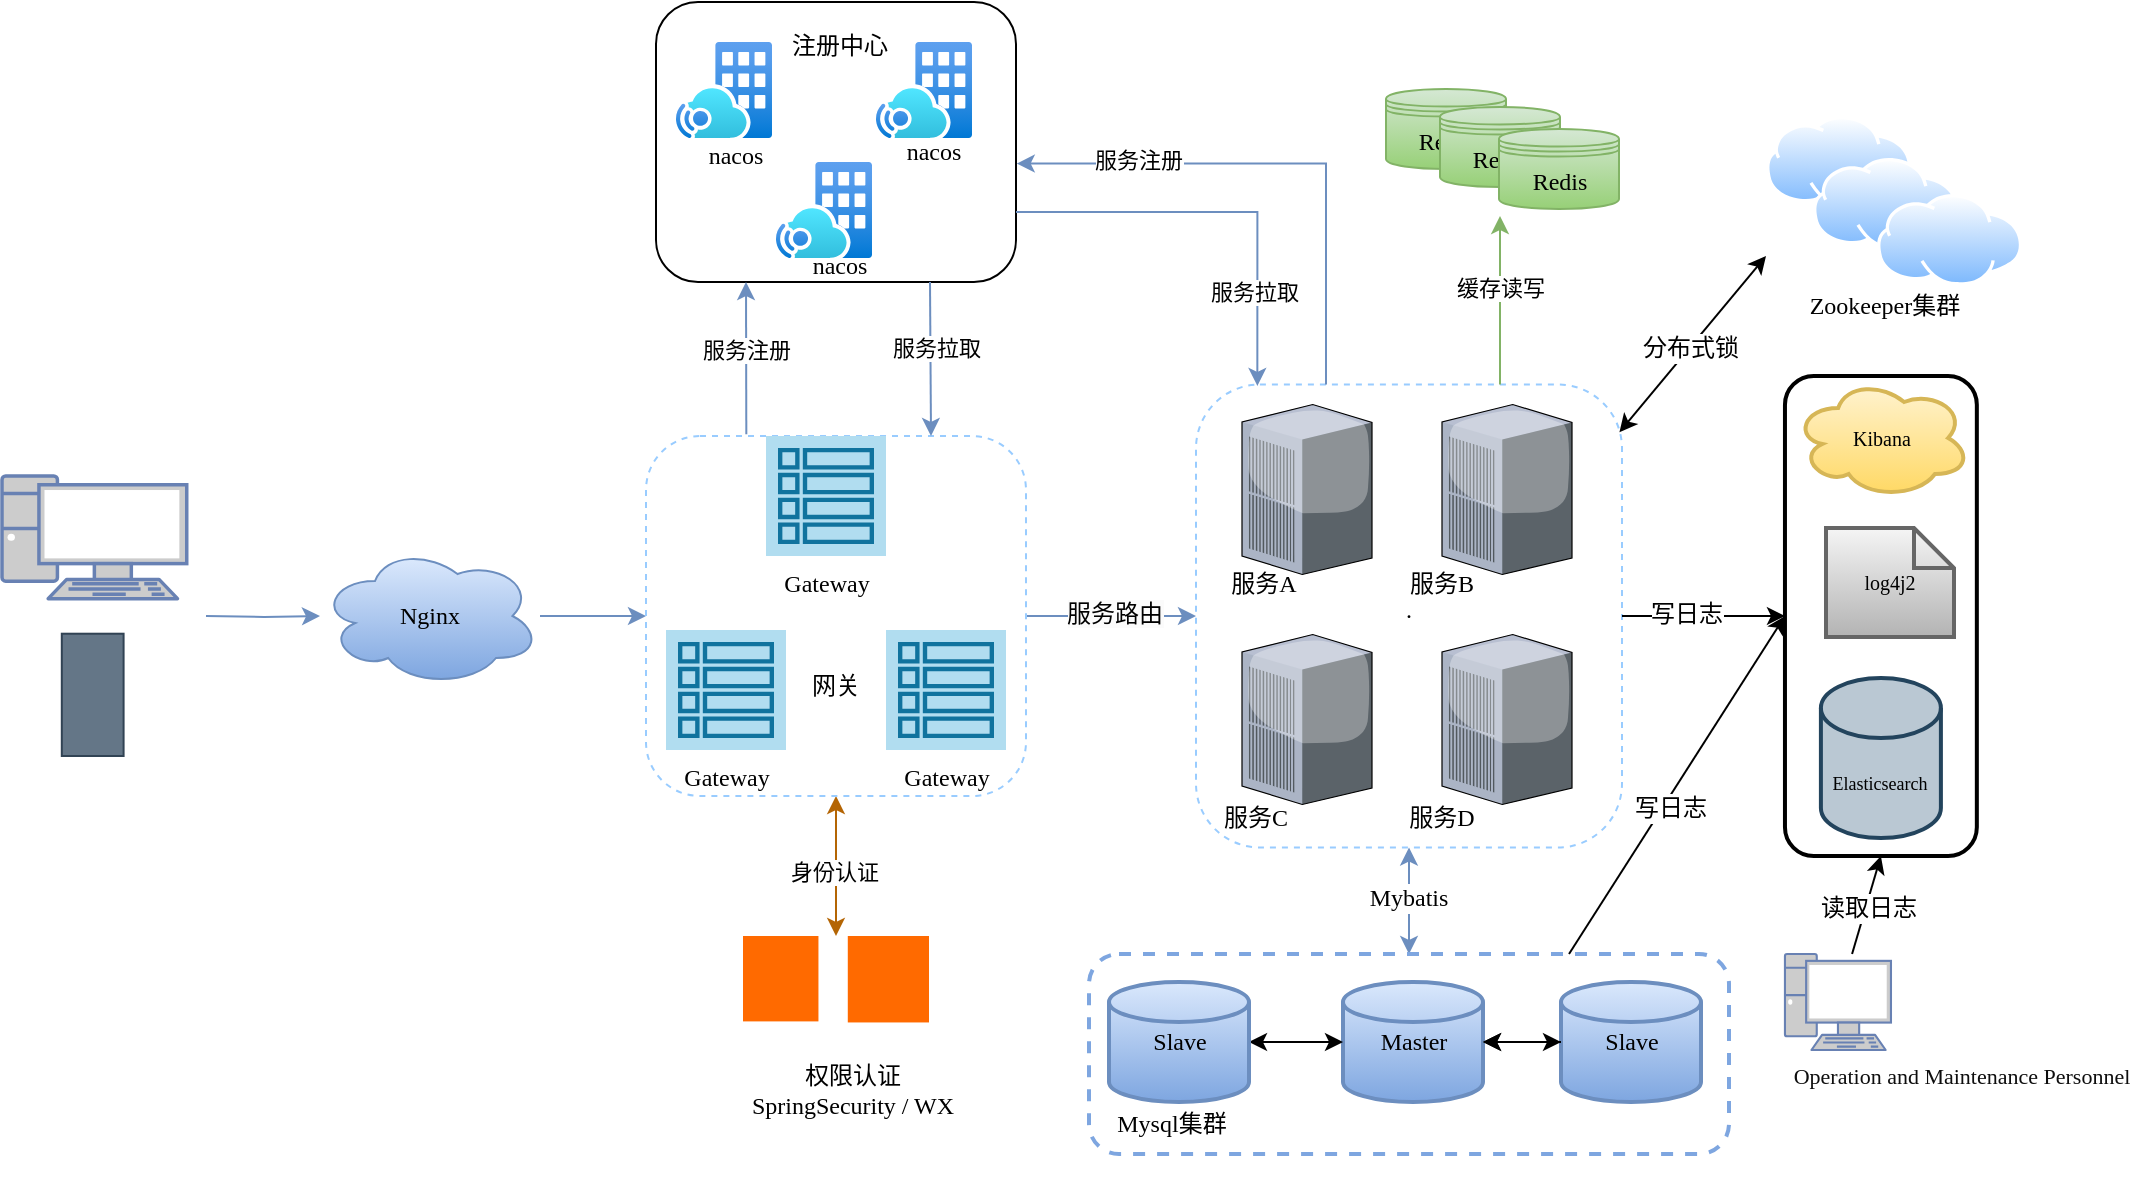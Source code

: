 <mxfile version="26.0.14">
  <diagram name="第 1 页" id="3Fu6Cyum_ohwxmZfArsV">
    <mxGraphModel dx="928" dy="1637" grid="1" gridSize="10" guides="1" tooltips="1" connect="1" arrows="1" fold="1" page="1" pageScale="1" pageWidth="827" pageHeight="1169" math="0" shadow="0">
      <root>
        <mxCell id="0" />
        <mxCell id="1" parent="0" />
        <mxCell id="ql2Fjk31QtfPR9bqJzKU-95" style="edgeStyle=orthogonalEdgeStyle;rounded=0;orthogonalLoop=1;jettySize=auto;html=1;fillColor=#dae8fc;gradientColor=#7ea6e0;strokeColor=#6c8ebf;fontFamily=Times New Roman;" parent="1" target="ql2Fjk31QtfPR9bqJzKU-9" edge="1">
          <mxGeometry relative="1" as="geometry">
            <mxPoint x="270" y="160" as="sourcePoint" />
          </mxGeometry>
        </mxCell>
        <mxCell id="ql2Fjk31QtfPR9bqJzKU-96" style="edgeStyle=orthogonalEdgeStyle;rounded=0;orthogonalLoop=1;jettySize=auto;html=1;entryX=0;entryY=0.5;entryDx=0;entryDy=0;fillColor=#dae8fc;gradientColor=#7ea6e0;strokeColor=#6c8ebf;fontFamily=Times New Roman;" parent="1" source="ql2Fjk31QtfPR9bqJzKU-9" target="ql2Fjk31QtfPR9bqJzKU-11" edge="1">
          <mxGeometry relative="1" as="geometry" />
        </mxCell>
        <mxCell id="ql2Fjk31QtfPR9bqJzKU-9" value="Nginx" style="ellipse;shape=cloud;whiteSpace=wrap;html=1;fillColor=#dae8fc;strokeColor=#6c8ebf;gradientColor=#7ea6e0;fontFamily=Times New Roman;" parent="1" vertex="1">
          <mxGeometry x="327" y="125" width="110" height="70" as="geometry" />
        </mxCell>
        <mxCell id="ql2Fjk31QtfPR9bqJzKU-20" style="rounded=0;orthogonalLoop=1;jettySize=auto;html=1;startArrow=classic;startFill=1;fillColor=#fad7ac;strokeColor=#b46504;fontFamily=Times New Roman;" parent="1" source="ql2Fjk31QtfPR9bqJzKU-11" edge="1">
          <mxGeometry relative="1" as="geometry">
            <mxPoint x="585" y="320" as="targetPoint" />
          </mxGeometry>
        </mxCell>
        <mxCell id="ql2Fjk31QtfPR9bqJzKU-100" value="身份认证" style="edgeLabel;html=1;align=center;verticalAlign=middle;resizable=0;points=[];fontFamily=宋体;" parent="ql2Fjk31QtfPR9bqJzKU-20" vertex="1" connectable="0">
          <mxGeometry x="0.092" y="-1" relative="1" as="geometry">
            <mxPoint as="offset" />
          </mxGeometry>
        </mxCell>
        <mxCell id="ql2Fjk31QtfPR9bqJzKU-22" style="edgeStyle=orthogonalEdgeStyle;rounded=0;orthogonalLoop=1;jettySize=auto;html=1;entryX=0;entryY=0.5;entryDx=0;entryDy=0;fillColor=#dae8fc;gradientColor=#7ea6e0;strokeColor=#6c8ebf;fontFamily=Times New Roman;" parent="1" source="ql2Fjk31QtfPR9bqJzKU-11" target="ql2Fjk31QtfPR9bqJzKU-21" edge="1">
          <mxGeometry relative="1" as="geometry" />
        </mxCell>
        <mxCell id="ql2Fjk31QtfPR9bqJzKU-104" value="&lt;span style=&quot;font-size: 12px; background-color: rgb(251, 251, 251);&quot;&gt;服务路由&lt;/span&gt;" style="edgeLabel;html=1;align=center;verticalAlign=middle;resizable=0;points=[];fontFamily=宋体;" parent="ql2Fjk31QtfPR9bqJzKU-22" vertex="1" connectable="0">
          <mxGeometry x="-0.244" y="1" relative="1" as="geometry">
            <mxPoint x="12" as="offset" />
          </mxGeometry>
        </mxCell>
        <mxCell id="ql2Fjk31QtfPR9bqJzKU-12" value="" style="group;fontFamily=Times New Roman;" parent="1" vertex="1" connectable="0">
          <mxGeometry x="168" y="90" width="92.37" height="140" as="geometry" />
        </mxCell>
        <mxCell id="ql2Fjk31QtfPR9bqJzKU-4" value="" style="fontColor=#0066CC;verticalAlign=top;verticalLabelPosition=bottom;labelPosition=center;align=center;html=1;outlineConnect=0;fillColor=#CCCCCC;strokeColor=#6881B3;gradientColor=none;gradientDirection=north;strokeWidth=2;shape=mxgraph.networks.pc;fontFamily=Times New Roman;" parent="ql2Fjk31QtfPR9bqJzKU-12" vertex="1">
          <mxGeometry width="92.37" height="61.33" as="geometry" />
        </mxCell>
        <mxCell id="ql2Fjk31QtfPR9bqJzKU-5" value="" style="sketch=0;verticalLabelPosition=bottom;sketch=0;aspect=fixed;html=1;verticalAlign=top;strokeColor=#314354;fillColor=#647687;align=center;outlineConnect=0;pointerEvents=1;shape=mxgraph.citrix2.mobile;fontColor=#ffffff;fontFamily=Times New Roman;" parent="ql2Fjk31QtfPR9bqJzKU-12" vertex="1">
          <mxGeometry x="29.9" y="78.853" width="30.893" height="61.147" as="geometry" />
        </mxCell>
        <mxCell id="ql2Fjk31QtfPR9bqJzKU-18" value="" style="group;fontFamily=Times New Roman;" parent="1" vertex="1" connectable="0">
          <mxGeometry x="538.5" y="320" width="110" height="121" as="geometry" />
        </mxCell>
        <mxCell id="ql2Fjk31QtfPR9bqJzKU-15" value="" style="points=[];aspect=fixed;html=1;align=center;shadow=0;dashed=0;fillColor=#FF6A00;strokeColor=none;shape=mxgraph.alibaba_cloud.cloud_security_center;fontFamily=Times New Roman;" parent="ql2Fjk31QtfPR9bqJzKU-18" vertex="1">
          <mxGeometry width="37.724" height="42.701" as="geometry" />
        </mxCell>
        <mxCell id="ql2Fjk31QtfPR9bqJzKU-16" value="" style="points=[];aspect=fixed;html=1;align=center;shadow=0;dashed=0;fillColor=#FF6A00;strokeColor=none;shape=mxgraph.alibaba_cloud.hsm_hardware_security_module;fontFamily=Times New Roman;" parent="ql2Fjk31QtfPR9bqJzKU-18" vertex="1">
          <mxGeometry x="52.394" width="40.606" height="43.225" as="geometry" />
        </mxCell>
        <mxCell id="ql2Fjk31QtfPR9bqJzKU-78" value="&lt;font face=&quot;宋体&quot;&gt;权限认证&lt;/font&gt;&lt;div&gt;SpringSecurity / WX&lt;/div&gt;" style="text;html=1;align=center;verticalAlign=middle;whiteSpace=wrap;rounded=0;fontFamily=Times New Roman;" parent="ql2Fjk31QtfPR9bqJzKU-18" vertex="1">
          <mxGeometry x="-5.57" y="60" width="121.14" height="34.5" as="geometry" />
        </mxCell>
        <mxCell id="ql2Fjk31QtfPR9bqJzKU-63" value="" style="group;fontFamily=宋体;" parent="1" vertex="1" connectable="0">
          <mxGeometry x="490" y="70" width="190" height="180" as="geometry" />
        </mxCell>
        <mxCell id="ql2Fjk31QtfPR9bqJzKU-11" value="" style="rounded=1;whiteSpace=wrap;html=1;dashed=1;strokeColor=#99CCFF;fontFamily=Times New Roman;" parent="ql2Fjk31QtfPR9bqJzKU-63" vertex="1">
          <mxGeometry width="190" height="180" as="geometry" />
        </mxCell>
        <mxCell id="ql2Fjk31QtfPR9bqJzKU-54" value="Gateway" style="sketch=0;outlineConnect=0;strokeColor=#10739e;fillColor=#b1ddf0;dashed=0;verticalLabelPosition=bottom;verticalAlign=top;align=center;html=1;fontSize=12;fontStyle=0;aspect=fixed;shape=mxgraph.aws4.resourceIcon;resIcon=mxgraph.aws4.table;fontFamily=Times New Roman;" parent="ql2Fjk31QtfPR9bqJzKU-63" vertex="1">
          <mxGeometry x="60" width="60" height="60" as="geometry" />
        </mxCell>
        <mxCell id="ql2Fjk31QtfPR9bqJzKU-56" value="Gateway" style="sketch=0;outlineConnect=0;strokeColor=#10739e;fillColor=#b1ddf0;dashed=0;verticalLabelPosition=bottom;verticalAlign=top;align=center;html=1;fontSize=12;fontStyle=0;aspect=fixed;shape=mxgraph.aws4.resourceIcon;resIcon=mxgraph.aws4.table;fontFamily=Times New Roman;" parent="ql2Fjk31QtfPR9bqJzKU-63" vertex="1">
          <mxGeometry x="120" y="97" width="60" height="60" as="geometry" />
        </mxCell>
        <mxCell id="ql2Fjk31QtfPR9bqJzKU-57" value="Gateway" style="sketch=0;outlineConnect=0;strokeColor=#10739e;fillColor=#b1ddf0;dashed=0;verticalLabelPosition=bottom;verticalAlign=top;align=center;html=1;fontSize=12;fontStyle=0;aspect=fixed;shape=mxgraph.aws4.resourceIcon;resIcon=mxgraph.aws4.table;fontFamily=Times New Roman;" parent="ql2Fjk31QtfPR9bqJzKU-63" vertex="1">
          <mxGeometry x="10" y="97" width="60" height="60" as="geometry" />
        </mxCell>
        <mxCell id="ql2Fjk31QtfPR9bqJzKU-89" value="网关" style="text;html=1;align=center;verticalAlign=middle;whiteSpace=wrap;rounded=0;fontFamily=宋体;" parent="ql2Fjk31QtfPR9bqJzKU-63" vertex="1">
          <mxGeometry x="65" y="110" width="60" height="30" as="geometry" />
        </mxCell>
        <mxCell id="ql2Fjk31QtfPR9bqJzKU-67" value="" style="group;fontFamily=Times New Roman;" parent="1" vertex="1" connectable="0">
          <mxGeometry x="495" y="-147" width="180" height="147" as="geometry" />
        </mxCell>
        <mxCell id="ql2Fjk31QtfPR9bqJzKU-13" value="" style="rounded=1;whiteSpace=wrap;html=1;fontFamily=Times New Roman;" parent="ql2Fjk31QtfPR9bqJzKU-67" vertex="1">
          <mxGeometry width="180" height="140" as="geometry" />
        </mxCell>
        <mxCell id="ql2Fjk31QtfPR9bqJzKU-58" value="" style="image;aspect=fixed;html=1;points=[];align=center;fontSize=12;image=img/lib/azure2/hybrid_multicloud/Azure_Operator_Nexus.svg;fontFamily=Times New Roman;" parent="ql2Fjk31QtfPR9bqJzKU-67" vertex="1">
          <mxGeometry x="10" y="20" width="48" height="48" as="geometry" />
        </mxCell>
        <mxCell id="ql2Fjk31QtfPR9bqJzKU-61" value="" style="image;aspect=fixed;html=1;points=[];align=center;fontSize=12;image=img/lib/azure2/hybrid_multicloud/Azure_Operator_Nexus.svg;fontFamily=Times New Roman;" parent="ql2Fjk31QtfPR9bqJzKU-67" vertex="1">
          <mxGeometry x="60" y="80" width="48" height="48" as="geometry" />
        </mxCell>
        <mxCell id="ql2Fjk31QtfPR9bqJzKU-62" value="" style="image;aspect=fixed;html=1;points=[];align=center;fontSize=12;image=img/lib/azure2/hybrid_multicloud/Azure_Operator_Nexus.svg;fontFamily=Times New Roman;" parent="ql2Fjk31QtfPR9bqJzKU-67" vertex="1">
          <mxGeometry x="110" y="20" width="48" height="48" as="geometry" />
        </mxCell>
        <mxCell id="ql2Fjk31QtfPR9bqJzKU-64" value="nacos" style="text;html=1;align=center;verticalAlign=middle;whiteSpace=wrap;rounded=0;fontFamily=Times New Roman;" parent="ql2Fjk31QtfPR9bqJzKU-67" vertex="1">
          <mxGeometry x="10" y="60" width="60" height="34" as="geometry" />
        </mxCell>
        <mxCell id="ql2Fjk31QtfPR9bqJzKU-65" value="nacos" style="text;html=1;align=center;verticalAlign=middle;whiteSpace=wrap;rounded=0;fontFamily=Times New Roman;" parent="ql2Fjk31QtfPR9bqJzKU-67" vertex="1">
          <mxGeometry x="109" y="60" width="60" height="30" as="geometry" />
        </mxCell>
        <mxCell id="ql2Fjk31QtfPR9bqJzKU-66" value="nacos" style="text;html=1;align=center;verticalAlign=middle;whiteSpace=wrap;rounded=0;fontFamily=Times New Roman;" parent="ql2Fjk31QtfPR9bqJzKU-67" vertex="1">
          <mxGeometry x="62" y="117" width="60" height="30" as="geometry" />
        </mxCell>
        <mxCell id="ql2Fjk31QtfPR9bqJzKU-79" value="&lt;font face=&quot;宋体&quot;&gt;注册中心&lt;/font&gt;" style="text;html=1;align=center;verticalAlign=middle;whiteSpace=wrap;rounded=0;fontFamily=Times New Roman;" parent="ql2Fjk31QtfPR9bqJzKU-67" vertex="1">
          <mxGeometry x="62" y="7" width="60" height="30" as="geometry" />
        </mxCell>
        <mxCell id="ql2Fjk31QtfPR9bqJzKU-94" value="" style="group;fontFamily=Times New Roman;" parent="1" vertex="1" connectable="0">
          <mxGeometry x="765" y="44.25" width="213" height="231.5" as="geometry" />
        </mxCell>
        <mxCell id="ql2Fjk31QtfPR9bqJzKU-21" value="·" style="rounded=1;whiteSpace=wrap;html=1;dashed=1;strokeColor=#99CCFF;fontFamily=Times New Roman;" parent="ql2Fjk31QtfPR9bqJzKU-94" vertex="1">
          <mxGeometry width="213" height="231.5" as="geometry" />
        </mxCell>
        <mxCell id="ql2Fjk31QtfPR9bqJzKU-73" value="" style="verticalLabelPosition=bottom;sketch=0;aspect=fixed;html=1;verticalAlign=top;strokeColor=none;align=center;outlineConnect=0;shape=mxgraph.citrix.pbx_server;fontFamily=Times New Roman;" parent="ql2Fjk31QtfPR9bqJzKU-94" vertex="1">
          <mxGeometry x="123" y="10" width="65" height="85" as="geometry" />
        </mxCell>
        <mxCell id="ql2Fjk31QtfPR9bqJzKU-76" value="" style="verticalLabelPosition=bottom;sketch=0;aspect=fixed;html=1;verticalAlign=top;strokeColor=none;align=center;outlineConnect=0;shape=mxgraph.citrix.pbx_server;fontFamily=Times New Roman;" parent="ql2Fjk31QtfPR9bqJzKU-94" vertex="1">
          <mxGeometry x="23" y="125" width="65" height="85" as="geometry" />
        </mxCell>
        <mxCell id="ql2Fjk31QtfPR9bqJzKU-75" value="" style="verticalLabelPosition=bottom;sketch=0;aspect=fixed;html=1;verticalAlign=top;strokeColor=none;align=center;outlineConnect=0;shape=mxgraph.citrix.pbx_server;fontFamily=Times New Roman;" parent="ql2Fjk31QtfPR9bqJzKU-94" vertex="1">
          <mxGeometry x="23" y="10" width="65" height="85" as="geometry" />
        </mxCell>
        <mxCell id="ql2Fjk31QtfPR9bqJzKU-77" value="" style="verticalLabelPosition=bottom;sketch=0;aspect=fixed;html=1;verticalAlign=top;strokeColor=none;align=center;outlineConnect=0;shape=mxgraph.citrix.pbx_server;fontFamily=Times New Roman;" parent="ql2Fjk31QtfPR9bqJzKU-94" vertex="1">
          <mxGeometry x="123" y="125" width="65" height="85" as="geometry" />
        </mxCell>
        <mxCell id="ql2Fjk31QtfPR9bqJzKU-90" value="&lt;font face=&quot;宋体&quot;&gt;服务&lt;/font&gt;A" style="text;html=1;align=center;verticalAlign=middle;whiteSpace=wrap;rounded=0;fontFamily=Times New Roman;" parent="ql2Fjk31QtfPR9bqJzKU-94" vertex="1">
          <mxGeometry x="4" y="85" width="60" height="30" as="geometry" />
        </mxCell>
        <mxCell id="ql2Fjk31QtfPR9bqJzKU-91" value="&lt;font face=&quot;宋体&quot;&gt;服务&lt;/font&gt;B" style="text;html=1;align=center;verticalAlign=middle;whiteSpace=wrap;rounded=0;fontFamily=Times New Roman;" parent="ql2Fjk31QtfPR9bqJzKU-94" vertex="1">
          <mxGeometry x="93" y="85" width="60" height="30" as="geometry" />
        </mxCell>
        <mxCell id="ql2Fjk31QtfPR9bqJzKU-92" value="&lt;font face=&quot;宋体&quot;&gt;服务&lt;/font&gt;C" style="text;html=1;align=center;verticalAlign=middle;whiteSpace=wrap;rounded=0;fontFamily=Times New Roman;" parent="ql2Fjk31QtfPR9bqJzKU-94" vertex="1">
          <mxGeometry y="201.5" width="60" height="30" as="geometry" />
        </mxCell>
        <mxCell id="ql2Fjk31QtfPR9bqJzKU-93" value="&lt;font face=&quot;宋体&quot;&gt;服务&lt;/font&gt;D" style="text;html=1;align=center;verticalAlign=middle;whiteSpace=wrap;rounded=0;fontFamily=Times New Roman;" parent="ql2Fjk31QtfPR9bqJzKU-94" vertex="1">
          <mxGeometry x="93" y="201.5" width="60" height="30" as="geometry" />
        </mxCell>
        <mxCell id="ql2Fjk31QtfPR9bqJzKU-97" style="rounded=0;orthogonalLoop=1;jettySize=auto;html=1;entryX=0.25;entryY=1;entryDx=0;entryDy=0;exitX=0.264;exitY=-0.005;exitDx=0;exitDy=0;exitPerimeter=0;fillColor=#dae8fc;gradientColor=#7ea6e0;strokeColor=#6c8ebf;fontFamily=Times New Roman;" parent="1" source="ql2Fjk31QtfPR9bqJzKU-11" target="ql2Fjk31QtfPR9bqJzKU-13" edge="1">
          <mxGeometry relative="1" as="geometry" />
        </mxCell>
        <mxCell id="ql2Fjk31QtfPR9bqJzKU-102" value="服务注册" style="edgeLabel;html=1;align=center;verticalAlign=middle;resizable=0;points=[];fontFamily=宋体;" parent="ql2Fjk31QtfPR9bqJzKU-97" vertex="1" connectable="0">
          <mxGeometry x="0.111" relative="1" as="geometry">
            <mxPoint as="offset" />
          </mxGeometry>
        </mxCell>
        <mxCell id="ql2Fjk31QtfPR9bqJzKU-99" style="rounded=0;orthogonalLoop=1;jettySize=auto;html=1;entryX=0.75;entryY=0;entryDx=0;entryDy=0;exitX=0.75;exitY=0;exitDx=0;exitDy=0;fillColor=#dae8fc;gradientColor=#7ea6e0;strokeColor=#6c8ebf;fontFamily=Times New Roman;" parent="1" target="ql2Fjk31QtfPR9bqJzKU-11" edge="1">
          <mxGeometry relative="1" as="geometry">
            <mxPoint x="632" y="-7" as="sourcePoint" />
            <mxPoint x="630" y="70" as="targetPoint" />
          </mxGeometry>
        </mxCell>
        <mxCell id="ql2Fjk31QtfPR9bqJzKU-101" value="服务拉取" style="edgeLabel;html=1;align=center;verticalAlign=middle;resizable=0;points=[];fontFamily=宋体;" parent="ql2Fjk31QtfPR9bqJzKU-99" vertex="1" connectable="0">
          <mxGeometry x="-0.162" y="3" relative="1" as="geometry">
            <mxPoint as="offset" />
          </mxGeometry>
        </mxCell>
        <mxCell id="ql2Fjk31QtfPR9bqJzKU-117" value="" style="group;fontFamily=Times New Roman;" parent="1" vertex="1" connectable="0">
          <mxGeometry x="860" y="-103.5" width="116.5" height="60" as="geometry" />
        </mxCell>
        <mxCell id="ql2Fjk31QtfPR9bqJzKU-110" value="Redis" style="shape=datastore;whiteSpace=wrap;html=1;fillColor=#d5e8d4;gradientColor=#97d077;strokeColor=#82b366;fontFamily=Times New Roman;" parent="ql2Fjk31QtfPR9bqJzKU-117" vertex="1">
          <mxGeometry width="60" height="40" as="geometry" />
        </mxCell>
        <mxCell id="ql2Fjk31QtfPR9bqJzKU-115" value="Redis" style="shape=datastore;whiteSpace=wrap;html=1;fillColor=#d5e8d4;gradientColor=#97d077;strokeColor=#82b366;fontFamily=Times New Roman;" parent="ql2Fjk31QtfPR9bqJzKU-117" vertex="1">
          <mxGeometry x="27" y="9" width="60" height="40" as="geometry" />
        </mxCell>
        <mxCell id="ql2Fjk31QtfPR9bqJzKU-116" value="Redis" style="shape=datastore;whiteSpace=wrap;html=1;fillColor=#d5e8d4;gradientColor=#97d077;strokeColor=#82b366;fontFamily=Times New Roman;" parent="ql2Fjk31QtfPR9bqJzKU-117" vertex="1">
          <mxGeometry x="56.5" y="20" width="60" height="40" as="geometry" />
        </mxCell>
        <mxCell id="ql2Fjk31QtfPR9bqJzKU-120" style="edgeStyle=orthogonalEdgeStyle;rounded=0;orthogonalLoop=1;jettySize=auto;html=1;exitX=1;exitY=0.75;exitDx=0;exitDy=0;entryX=0.144;entryY=0.003;entryDx=0;entryDy=0;entryPerimeter=0;fillColor=#dae8fc;gradientColor=#7ea6e0;strokeColor=#6c8ebf;fontFamily=Times New Roman;" parent="1" source="ql2Fjk31QtfPR9bqJzKU-13" target="ql2Fjk31QtfPR9bqJzKU-21" edge="1">
          <mxGeometry relative="1" as="geometry" />
        </mxCell>
        <mxCell id="ql2Fjk31QtfPR9bqJzKU-122" value="服务拉取" style="edgeLabel;html=1;align=center;verticalAlign=middle;resizable=0;points=[];fontFamily=宋体;" parent="ql2Fjk31QtfPR9bqJzKU-120" vertex="1" connectable="0">
          <mxGeometry x="-0.585" y="-2" relative="1" as="geometry">
            <mxPoint x="76" y="38" as="offset" />
          </mxGeometry>
        </mxCell>
        <mxCell id="ql2Fjk31QtfPR9bqJzKU-121" style="edgeStyle=orthogonalEdgeStyle;rounded=0;orthogonalLoop=1;jettySize=auto;html=1;entryX=1.002;entryY=0.577;entryDx=0;entryDy=0;entryPerimeter=0;fillColor=#dae8fc;gradientColor=#7ea6e0;strokeColor=#6c8ebf;fontFamily=Times New Roman;" parent="1" source="ql2Fjk31QtfPR9bqJzKU-21" target="ql2Fjk31QtfPR9bqJzKU-13" edge="1">
          <mxGeometry relative="1" as="geometry">
            <Array as="points">
              <mxPoint x="830" y="-66" />
            </Array>
          </mxGeometry>
        </mxCell>
        <mxCell id="ql2Fjk31QtfPR9bqJzKU-123" value="服务注册" style="edgeLabel;html=1;align=center;verticalAlign=middle;resizable=0;points=[];fontFamily=宋体;" parent="ql2Fjk31QtfPR9bqJzKU-121" vertex="1" connectable="0">
          <mxGeometry x="0.543" y="-2" relative="1" as="geometry">
            <mxPoint as="offset" />
          </mxGeometry>
        </mxCell>
        <mxCell id="ql2Fjk31QtfPR9bqJzKU-125" style="edgeStyle=orthogonalEdgeStyle;rounded=0;orthogonalLoop=1;jettySize=auto;html=1;fillColor=#d5e8d4;gradientColor=#97d077;strokeColor=#82b366;fontFamily=Times New Roman;" parent="1" source="ql2Fjk31QtfPR9bqJzKU-21" edge="1">
          <mxGeometry relative="1" as="geometry">
            <mxPoint x="917" y="-40" as="targetPoint" />
            <Array as="points">
              <mxPoint x="917" y="20" />
              <mxPoint x="917" y="20" />
            </Array>
          </mxGeometry>
        </mxCell>
        <mxCell id="ql2Fjk31QtfPR9bqJzKU-126" value="缓存读写" style="edgeLabel;html=1;align=center;verticalAlign=middle;resizable=0;points=[];fontFamily=宋体;" parent="ql2Fjk31QtfPR9bqJzKU-125" vertex="1" connectable="0">
          <mxGeometry x="0.15" relative="1" as="geometry">
            <mxPoint as="offset" />
          </mxGeometry>
        </mxCell>
        <mxCell id="ql2Fjk31QtfPR9bqJzKU-144" style="edgeStyle=orthogonalEdgeStyle;rounded=0;orthogonalLoop=1;jettySize=auto;html=1;entryX=0.5;entryY=0;entryDx=0;entryDy=0;fontFamily=Times New Roman;fontSize=12;fontColor=default;startArrow=classic;startFill=1;fillColor=#dae8fc;gradientColor=#7ea6e0;strokeColor=#6c8ebf;" parent="1" source="ql2Fjk31QtfPR9bqJzKU-21" target="ql2Fjk31QtfPR9bqJzKU-139" edge="1">
          <mxGeometry relative="1" as="geometry" />
        </mxCell>
        <mxCell id="ql2Fjk31QtfPR9bqJzKU-145" value="Mybatis" style="edgeLabel;html=1;align=center;verticalAlign=middle;resizable=0;points=[];strokeColor=default;strokeWidth=2;fontFamily=Times New Roman;fontSize=12;fontColor=default;fillColor=default;" parent="ql2Fjk31QtfPR9bqJzKU-144" vertex="1" connectable="0">
          <mxGeometry x="-0.22" y="-1" relative="1" as="geometry">
            <mxPoint y="4" as="offset" />
          </mxGeometry>
        </mxCell>
        <mxCell id="ql2Fjk31QtfPR9bqJzKU-149" value="" style="group;fontFamily=Times New Roman;" parent="1" vertex="1" connectable="0">
          <mxGeometry x="711.5" y="329" width="320" height="100" as="geometry" />
        </mxCell>
        <mxCell id="ql2Fjk31QtfPR9bqJzKU-139" value="" style="rounded=1;whiteSpace=wrap;html=1;strokeColor=#7EA6E0;strokeWidth=2;align=center;verticalAlign=middle;fontFamily=Times New Roman;fontSize=12;fontColor=default;fillColor=default;dashed=1;" parent="ql2Fjk31QtfPR9bqJzKU-149" vertex="1">
          <mxGeometry width="320" height="100" as="geometry" />
        </mxCell>
        <mxCell id="ql2Fjk31QtfPR9bqJzKU-129" value="Master" style="strokeWidth=2;html=1;shape=mxgraph.flowchart.database;whiteSpace=wrap;fillColor=#dae8fc;gradientColor=#7ea6e0;strokeColor=#6c8ebf;fontFamily=Times New Roman;" parent="ql2Fjk31QtfPR9bqJzKU-149" vertex="1">
          <mxGeometry x="127" y="14" width="70" height="60" as="geometry" />
        </mxCell>
        <mxCell id="ql2Fjk31QtfPR9bqJzKU-134" value="" style="edgeStyle=orthogonalEdgeStyle;rounded=0;orthogonalLoop=1;jettySize=auto;html=1;fontFamily=Times New Roman;fontSize=12;fontColor=default;startArrow=classic;startFill=1;" parent="ql2Fjk31QtfPR9bqJzKU-149" source="ql2Fjk31QtfPR9bqJzKU-130" target="ql2Fjk31QtfPR9bqJzKU-129" edge="1">
          <mxGeometry relative="1" as="geometry" />
        </mxCell>
        <mxCell id="ql2Fjk31QtfPR9bqJzKU-130" value="Slave" style="strokeWidth=2;html=1;shape=mxgraph.flowchart.database;whiteSpace=wrap;fillColor=#dae8fc;gradientColor=#7ea6e0;strokeColor=#6c8ebf;fontFamily=Times New Roman;" parent="ql2Fjk31QtfPR9bqJzKU-149" vertex="1">
          <mxGeometry x="10" y="14" width="70" height="60" as="geometry" />
        </mxCell>
        <mxCell id="ql2Fjk31QtfPR9bqJzKU-133" value="Slave" style="strokeWidth=2;html=1;shape=mxgraph.flowchart.database;whiteSpace=wrap;fillColor=#dae8fc;gradientColor=#7ea6e0;strokeColor=#6c8ebf;fontFamily=Times New Roman;" parent="ql2Fjk31QtfPR9bqJzKU-149" vertex="1">
          <mxGeometry x="236" y="14" width="70" height="60" as="geometry" />
        </mxCell>
        <mxCell id="ql2Fjk31QtfPR9bqJzKU-142" value="Mysql&lt;font face=&quot;宋体&quot;&gt;集群&lt;/font&gt;" style="text;html=1;align=center;verticalAlign=middle;whiteSpace=wrap;rounded=0;fontFamily=Times New Roman;fontSize=12;fontColor=default;" parent="ql2Fjk31QtfPR9bqJzKU-149" vertex="1">
          <mxGeometry x="6" y="72" width="70" height="26" as="geometry" />
        </mxCell>
        <mxCell id="ql2Fjk31QtfPR9bqJzKU-135" value="" style="edgeStyle=orthogonalEdgeStyle;rounded=0;orthogonalLoop=1;jettySize=auto;html=1;fontFamily=Times New Roman;fontSize=12;fontColor=default;" parent="ql2Fjk31QtfPR9bqJzKU-149" source="ql2Fjk31QtfPR9bqJzKU-133" target="ql2Fjk31QtfPR9bqJzKU-129" edge="1">
          <mxGeometry relative="1" as="geometry" />
        </mxCell>
        <mxCell id="ql2Fjk31QtfPR9bqJzKU-136" value="" style="edgeStyle=orthogonalEdgeStyle;rounded=0;orthogonalLoop=1;jettySize=auto;html=1;fontFamily=Times New Roman;fontSize=12;fontColor=default;startArrow=classic;startFill=1;" parent="ql2Fjk31QtfPR9bqJzKU-149" source="ql2Fjk31QtfPR9bqJzKU-133" target="ql2Fjk31QtfPR9bqJzKU-129" edge="1">
          <mxGeometry relative="1" as="geometry" />
        </mxCell>
        <mxCell id="ql2Fjk31QtfPR9bqJzKU-154" value="" style="group;fontFamily=宋体;" parent="1" vertex="1" connectable="0">
          <mxGeometry x="1050" y="-90" width="128.12" height="104.75" as="geometry" />
        </mxCell>
        <mxCell id="ql2Fjk31QtfPR9bqJzKU-150" value="" style="image;aspect=fixed;perimeter=ellipsePerimeter;html=1;align=center;shadow=0;dashed=0;spacingTop=3;image=img/lib/active_directory/internet_cloud.svg;strokeColor=default;strokeWidth=2;verticalAlign=middle;fontFamily=Times New Roman;fontSize=12;fontColor=default;fillColor=default;" parent="ql2Fjk31QtfPR9bqJzKU-154" vertex="1">
          <mxGeometry width="72.62" height="45.75" as="geometry" />
        </mxCell>
        <mxCell id="ql2Fjk31QtfPR9bqJzKU-151" value="" style="image;aspect=fixed;perimeter=ellipsePerimeter;html=1;align=center;shadow=0;dashed=0;spacingTop=3;image=img/lib/active_directory/internet_cloud.svg;strokeColor=default;strokeWidth=2;verticalAlign=middle;fontFamily=Times New Roman;fontSize=12;fontColor=default;fillColor=default;" parent="ql2Fjk31QtfPR9bqJzKU-154" vertex="1">
          <mxGeometry x="23.5" y="21" width="72.62" height="45.75" as="geometry" />
        </mxCell>
        <mxCell id="ql2Fjk31QtfPR9bqJzKU-152" value="" style="image;aspect=fixed;perimeter=ellipsePerimeter;html=1;align=center;shadow=0;dashed=0;spacingTop=3;image=img/lib/active_directory/internet_cloud.svg;strokeColor=default;strokeWidth=2;verticalAlign=middle;fontFamily=Times New Roman;fontSize=12;fontColor=default;fillColor=default;" parent="ql2Fjk31QtfPR9bqJzKU-154" vertex="1">
          <mxGeometry x="55.5" y="39" width="72.62" height="45.75" as="geometry" />
        </mxCell>
        <mxCell id="ql2Fjk31QtfPR9bqJzKU-153" value="Zookeeper&lt;font face=&quot;宋体&quot;&gt;集群&lt;/font&gt;" style="text;html=1;align=center;verticalAlign=middle;whiteSpace=wrap;rounded=0;fontFamily=Times New Roman;fontSize=12;fontColor=default;" parent="ql2Fjk31QtfPR9bqJzKU-154" vertex="1">
          <mxGeometry x="8.31" y="84.75" width="103" height="20" as="geometry" />
        </mxCell>
        <mxCell id="ql2Fjk31QtfPR9bqJzKU-156" value="" style="endArrow=classic;html=1;rounded=0;fontFamily=Times New Roman;fontSize=12;fontColor=default;exitX=0.994;exitY=0.103;exitDx=0;exitDy=0;exitPerimeter=0;startArrow=classic;startFill=1;" parent="1" source="ql2Fjk31QtfPR9bqJzKU-21" edge="1">
          <mxGeometry width="50" height="50" relative="1" as="geometry">
            <mxPoint x="950" y="150" as="sourcePoint" />
            <mxPoint x="1050" y="-20" as="targetPoint" />
          </mxGeometry>
        </mxCell>
        <mxCell id="ql2Fjk31QtfPR9bqJzKU-157" value="分布式锁" style="edgeLabel;html=1;align=center;verticalAlign=middle;resizable=0;points=[];strokeColor=default;strokeWidth=2;fontFamily=宋体;fontSize=12;fontColor=default;fillColor=default;" parent="ql2Fjk31QtfPR9bqJzKU-156" vertex="1" connectable="0">
          <mxGeometry x="-0.044" relative="1" as="geometry">
            <mxPoint as="offset" />
          </mxGeometry>
        </mxCell>
        <mxCell id="ql2Fjk31QtfPR9bqJzKU-166" style="rounded=0;orthogonalLoop=1;jettySize=auto;html=1;entryX=0;entryY=0.5;entryDx=0;entryDy=0;fontFamily=Times New Roman;fontSize=12;fontColor=default;" parent="1" source="ql2Fjk31QtfPR9bqJzKU-21" target="ql2Fjk31QtfPR9bqJzKU-160" edge="1">
          <mxGeometry relative="1" as="geometry" />
        </mxCell>
        <mxCell id="ql2Fjk31QtfPR9bqJzKU-168" value="写日志" style="edgeLabel;html=1;align=center;verticalAlign=middle;resizable=0;points=[];strokeColor=default;strokeWidth=2;fontFamily=宋体;fontSize=12;fontColor=default;fillColor=default;" parent="ql2Fjk31QtfPR9bqJzKU-166" vertex="1" connectable="0">
          <mxGeometry x="-0.263" y="-2" relative="1" as="geometry">
            <mxPoint x="2" y="-3" as="offset" />
          </mxGeometry>
        </mxCell>
        <mxCell id="ql2Fjk31QtfPR9bqJzKU-167" value="" style="group;fontFamily=Times New Roman;" parent="1" vertex="1" connectable="0">
          <mxGeometry x="1059.48" y="40" width="95.94" height="240" as="geometry" />
        </mxCell>
        <mxCell id="ql2Fjk31QtfPR9bqJzKU-160" value="" style="rounded=1;whiteSpace=wrap;html=1;strokeColor=default;strokeWidth=2;align=center;verticalAlign=middle;fontFamily=Times New Roman;fontSize=12;fontColor=default;fillColor=default;" parent="ql2Fjk31QtfPR9bqJzKU-167" vertex="1">
          <mxGeometry width="95.94" height="240" as="geometry" />
        </mxCell>
        <mxCell id="ql2Fjk31QtfPR9bqJzKU-162" value="Elasticsearch" style="shape=cylinder3;whiteSpace=wrap;html=1;boundedLbl=1;backgroundOutline=1;size=15;strokeColor=#23445d;strokeWidth=2;align=center;verticalAlign=middle;fontFamily=Times New Roman;fontSize=9;fillColor=#bac8d3;" parent="ql2Fjk31QtfPR9bqJzKU-167" vertex="1">
          <mxGeometry x="17.97" y="151" width="60" height="80" as="geometry" />
        </mxCell>
        <mxCell id="ql2Fjk31QtfPR9bqJzKU-163" value="log4j2" style="shape=note;size=20;whiteSpace=wrap;html=1;strokeColor=#666666;strokeWidth=2;align=center;verticalAlign=middle;fontFamily=Times New Roman;fontSize=10;fillColor=#f5f5f5;gradientColor=#b3b3b3;" parent="ql2Fjk31QtfPR9bqJzKU-167" vertex="1">
          <mxGeometry x="20.52" y="76" width="64" height="54.5" as="geometry" />
        </mxCell>
        <mxCell id="ql2Fjk31QtfPR9bqJzKU-165" value="Kibana" style="ellipse;shape=cloud;whiteSpace=wrap;html=1;strokeColor=#d6b656;strokeWidth=2;align=center;verticalAlign=middle;fontFamily=Times New Roman;fontSize=10;fillColor=#fff2cc;gradientColor=#ffd966;" parent="ql2Fjk31QtfPR9bqJzKU-167" vertex="1">
          <mxGeometry x="4.58" y="1" width="88" height="60" as="geometry" />
        </mxCell>
        <mxCell id="ql2Fjk31QtfPR9bqJzKU-170" style="rounded=0;orthogonalLoop=1;jettySize=auto;html=1;entryX=0.5;entryY=1;entryDx=0;entryDy=0;fontFamily=Times New Roman;fontSize=12;fontColor=default;" parent="1" source="ql2Fjk31QtfPR9bqJzKU-169" target="ql2Fjk31QtfPR9bqJzKU-160" edge="1">
          <mxGeometry relative="1" as="geometry" />
        </mxCell>
        <mxCell id="ql2Fjk31QtfPR9bqJzKU-172" value="读取日志" style="edgeLabel;html=1;align=center;verticalAlign=middle;resizable=0;points=[];strokeColor=default;strokeWidth=2;fontFamily=宋体;fontSize=12;fontColor=default;fillColor=default;" parent="ql2Fjk31QtfPR9bqJzKU-170" vertex="1" connectable="0">
          <mxGeometry x="-0.037" y="-1" relative="1" as="geometry">
            <mxPoint as="offset" />
          </mxGeometry>
        </mxCell>
        <mxCell id="ql2Fjk31QtfPR9bqJzKU-169" value="" style="fontColor=#0066CC;verticalAlign=top;verticalLabelPosition=bottom;labelPosition=center;align=center;html=1;outlineConnect=0;fillColor=#CCCCCC;strokeColor=#6881B3;gradientColor=none;gradientDirection=north;strokeWidth=2;shape=mxgraph.networks.pc;fontFamily=Times New Roman;fontSize=12;" parent="1" vertex="1">
          <mxGeometry x="1059.48" y="329" width="53" height="48" as="geometry" />
        </mxCell>
        <mxCell id="ql2Fjk31QtfPR9bqJzKU-171" value="&lt;p class=&quot;p1&quot; style=&quot;margin: 0px; font-variant-numeric: normal; font-variant-east-asian: normal; font-variant-alternates: normal; font-size-adjust: none; font-kerning: auto; font-optical-sizing: auto; font-feature-settings: normal; font-variation-settings: normal; font-variant-position: normal; font-variant-emoji: normal; font-stretch: normal; line-height: normal; color: rgb(14, 14, 14); text-align: start;&quot;&gt;&lt;font&gt;Operation and Maintenance Personnel&lt;/font&gt;&lt;/p&gt;" style="text;html=1;align=center;verticalAlign=middle;whiteSpace=wrap;rounded=0;fontFamily=Times New Roman;fontSize=11;fontColor=default;" parent="1" vertex="1">
          <mxGeometry x="1059.48" y="377" width="178" height="24" as="geometry" />
        </mxCell>
        <mxCell id="ql2Fjk31QtfPR9bqJzKU-175" value="" style="endArrow=classic;html=1;rounded=0;fontFamily=Times New Roman;fontSize=12;fontColor=default;entryX=0;entryY=0.5;entryDx=0;entryDy=0;exitX=0.75;exitY=0;exitDx=0;exitDy=0;" parent="1" source="ql2Fjk31QtfPR9bqJzKU-139" target="ql2Fjk31QtfPR9bqJzKU-160" edge="1">
          <mxGeometry width="50" height="50" relative="1" as="geometry">
            <mxPoint x="950" y="240" as="sourcePoint" />
            <mxPoint x="1000" y="190" as="targetPoint" />
          </mxGeometry>
        </mxCell>
        <mxCell id="ql2Fjk31QtfPR9bqJzKU-176" value="写日志" style="edgeLabel;html=1;align=center;verticalAlign=middle;resizable=0;points=[];strokeColor=default;strokeWidth=2;fontFamily=宋体;fontSize=12;fontColor=default;fillColor=default;" parent="ql2Fjk31QtfPR9bqJzKU-175" vertex="1" connectable="0">
          <mxGeometry x="-0.157" y="4" relative="1" as="geometry">
            <mxPoint x="8" as="offset" />
          </mxGeometry>
        </mxCell>
      </root>
    </mxGraphModel>
  </diagram>
</mxfile>
